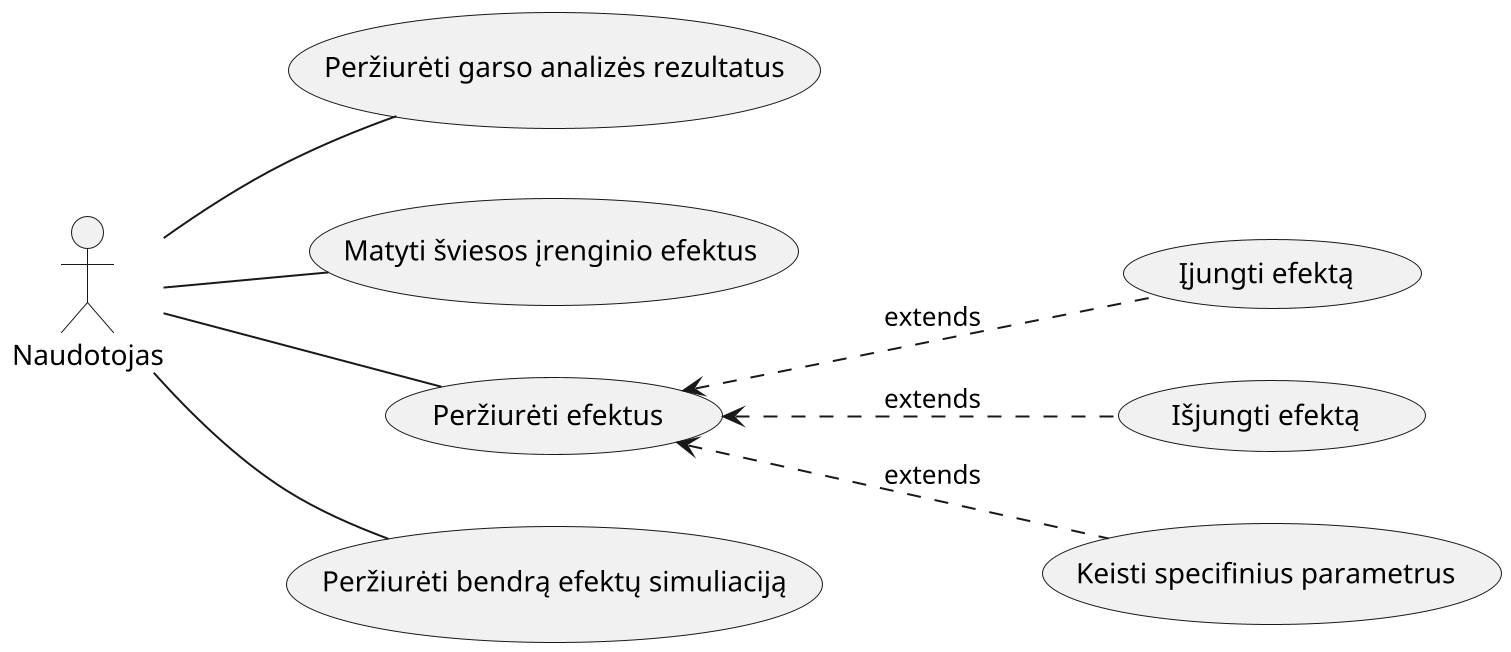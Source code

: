 @startuml Panaudojimo Atvėjai
scale 2
left to right direction

actor :Naudotojas: as client

(Peržiurėti garso analizės rezultatus) as (system_audio)
(Matyti šviesos įrenginio efektus) as (effect_enjoy)


' EFFECTS
client -- system_audio
client -- effect_enjoy

(Peržiurėti efektus) as (effects_view_avialable)
(Peržiurėti bendrą efektų simuliaciją) as (effect_mix_stage)

client -- effects_view_avialable
client -- effect_mix_stage

(Įjungti efektą) as (effects_auto_generation_on)
(Išjungti efektą) as (effects_auto_generation_off)
(Keisti specifinius parametrus) as (effects_auto_generation_custom_params)

effects_view_avialable <.down. (effects_auto_generation_on) : extends
effects_view_avialable <.down. (effects_auto_generation_off) : extends
effects_view_avialable <.down. (effects_auto_generation_custom_params) : extends

@enduml